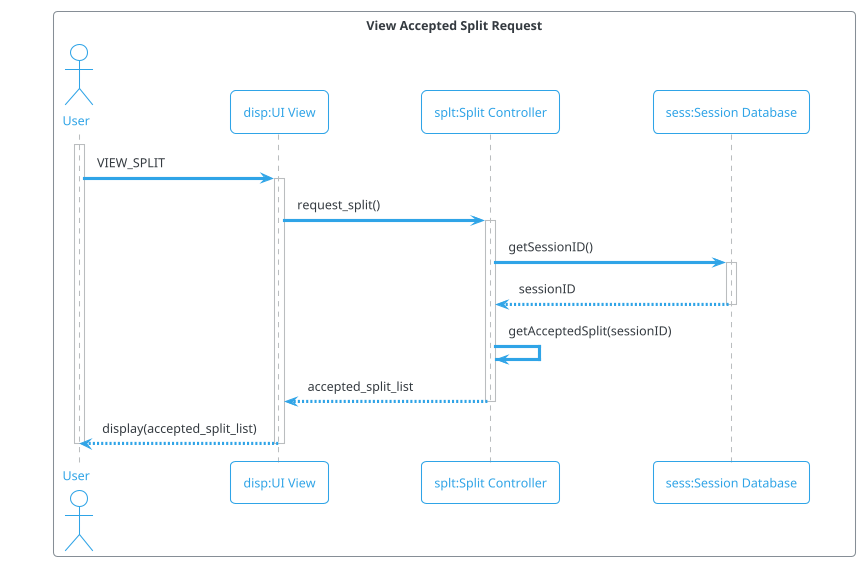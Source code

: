 @startuml
!theme cerulean-outline
box "View Accepted Split Request"
actor "User" as user
participant "disp:UI View" as disp
participant "splt:Split Controller" as splt
participant "sess:Session Database" as sess
end box
activate user
user -> disp ++ : VIEW_SPLIT
disp -> splt ++ : request_split()
splt -> sess ++ : getSessionID()
sess --> splt -- : sessionID 
splt -> splt : getAcceptedSplit(sessionID)
splt --> disp --: accepted_split_list
disp --> user --: display(accepted_split_list)
deactivate user
@enduml
